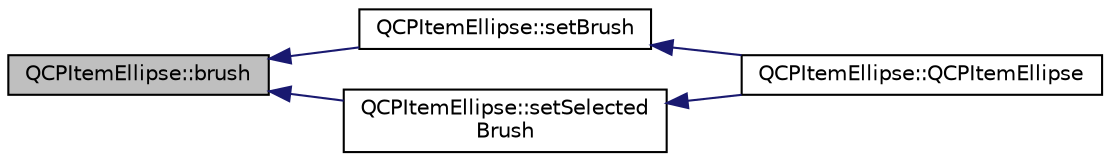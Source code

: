 digraph "QCPItemEllipse::brush"
{
  edge [fontname="Helvetica",fontsize="10",labelfontname="Helvetica",labelfontsize="10"];
  node [fontname="Helvetica",fontsize="10",shape=record];
  rankdir="LR";
  Node1 [label="QCPItemEllipse::brush",height=0.2,width=0.4,color="black", fillcolor="grey75", style="filled", fontcolor="black"];
  Node1 -> Node2 [dir="back",color="midnightblue",fontsize="10",style="solid",fontname="Helvetica"];
  Node2 [label="QCPItemEllipse::setBrush",height=0.2,width=0.4,color="black", fillcolor="white", style="filled",URL="$class_q_c_p_item_ellipse.html#a49fc74e6965834e873d027d026def798"];
  Node2 -> Node3 [dir="back",color="midnightblue",fontsize="10",style="solid",fontname="Helvetica"];
  Node3 [label="QCPItemEllipse::QCPItemEllipse",height=0.2,width=0.4,color="black", fillcolor="white", style="filled",URL="$class_q_c_p_item_ellipse.html#a759b77ef002515eba0263b5447ecb3fb"];
  Node1 -> Node4 [dir="back",color="midnightblue",fontsize="10",style="solid",fontname="Helvetica"];
  Node4 [label="QCPItemEllipse::setSelected\lBrush",height=0.2,width=0.4,color="black", fillcolor="white", style="filled",URL="$class_q_c_p_item_ellipse.html#a9693501cfaa43a099655c75bed0dab3f"];
  Node4 -> Node3 [dir="back",color="midnightblue",fontsize="10",style="solid",fontname="Helvetica"];
}
